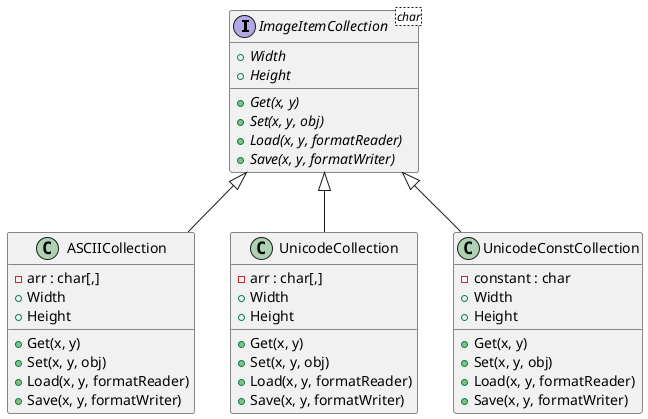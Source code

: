 @startuml ImageCharTables
interface ImageItemCollection<char> {
    +{abstract} Width
    +{abstract} Height
    +{abstract} Get(x, y)
    +{abstract} Set(x, y, obj)
    +{abstract} Load(x, y, formatReader)
    +{abstract} Save(x, y, formatWriter)
}

class ASCIICollection {
    -arr : char[,]
    +Width
    +Height
    +Get(x, y)
    +Set(x, y, obj)
    +Load(x, y, formatReader)
    +Save(x, y, formatWriter)
}
class UnicodeCollection {
    -arr : char[,]
    +Width
    +Height
    +Get(x, y)
    +Set(x, y, obj)
    +Load(x, y, formatReader)
    +Save(x, y, formatWriter)
}
class UnicodeConstCollection {
    -constant : char
    +Width
    +Height
    +Get(x, y)
    +Set(x, y, obj)
    +Load(x, y, formatReader)
    +Save(x, y, formatWriter)
}

ImageItemCollection <|-- ASCIICollection
ImageItemCollection <|-- UnicodeCollection
ImageItemCollection <|-- UnicodeConstCollection
@enduml